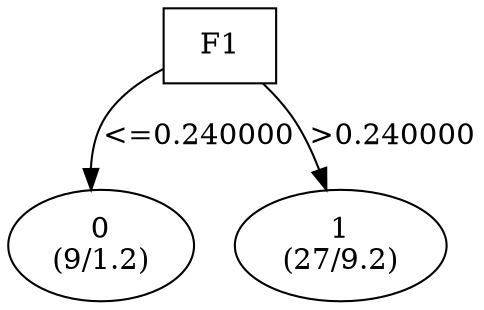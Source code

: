 digraph YaDT {
n0 [ shape=box, label="F1\n"]
n0 -> n1 [label="<=0.240000"]
n1 [ shape=ellipse, label="0\n(9/1.2)"]
n0 -> n2 [label=">0.240000"]
n2 [ shape=ellipse, label="1\n(27/9.2)"]
}

